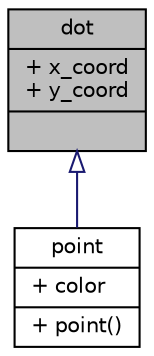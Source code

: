 digraph "dot"
{
 // LATEX_PDF_SIZE
  edge [fontname="Helvetica",fontsize="10",labelfontname="Helvetica",labelfontsize="10"];
  node [fontname="Helvetica",fontsize="10",shape=record];
  Node1 [label="{dot\n|+ x_coord\l+ y_coord\l|}",height=0.2,width=0.4,color="black", fillcolor="grey75", style="filled", fontcolor="black",tooltip=" "];
  Node1 -> Node2 [dir="back",color="midnightblue",fontsize="10",style="solid",arrowtail="onormal",fontname="Helvetica"];
  Node2 [label="{point\n|+ color\l|+ point()\l}",height=0.2,width=0.4,color="black", fillcolor="white", style="filled",URL="$classpoint.html",tooltip=" "];
}
